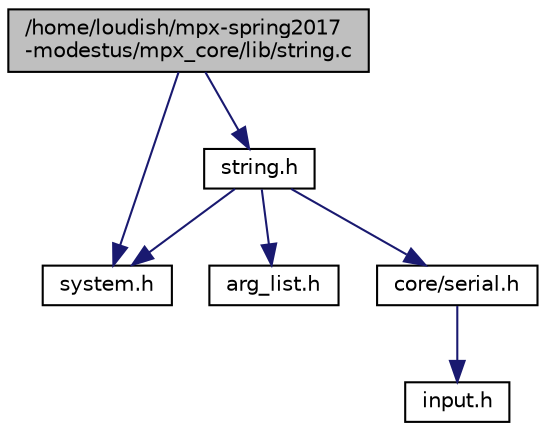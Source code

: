 digraph "/home/loudish/mpx-spring2017-modestus/mpx_core/lib/string.c"
{
  edge [fontname="Helvetica",fontsize="10",labelfontname="Helvetica",labelfontsize="10"];
  node [fontname="Helvetica",fontsize="10",shape=record];
  Node1 [label="/home/loudish/mpx-spring2017\l-modestus/mpx_core/lib/string.c",height=0.2,width=0.4,color="black", fillcolor="grey75", style="filled", fontcolor="black"];
  Node1 -> Node2 [color="midnightblue",fontsize="10",style="solid",fontname="Helvetica"];
  Node2 [label="system.h",height=0.2,width=0.4,color="black", fillcolor="white", style="filled",URL="$system_8h.html"];
  Node1 -> Node3 [color="midnightblue",fontsize="10",style="solid",fontname="Helvetica"];
  Node3 [label="string.h",height=0.2,width=0.4,color="black", fillcolor="white", style="filled",URL="$string_8h.html"];
  Node3 -> Node2 [color="midnightblue",fontsize="10",style="solid",fontname="Helvetica"];
  Node3 -> Node4 [color="midnightblue",fontsize="10",style="solid",fontname="Helvetica"];
  Node4 [label="arg_list.h",height=0.2,width=0.4,color="black", fillcolor="white", style="filled",URL="$arg__list_8h.html"];
  Node3 -> Node5 [color="midnightblue",fontsize="10",style="solid",fontname="Helvetica"];
  Node5 [label="core/serial.h",height=0.2,width=0.4,color="black", fillcolor="white", style="filled",URL="$serial_8h.html"];
  Node5 -> Node6 [color="midnightblue",fontsize="10",style="solid",fontname="Helvetica"];
  Node6 [label="input.h",height=0.2,width=0.4,color="black", fillcolor="white", style="filled",URL="$input_8h.html"];
}
